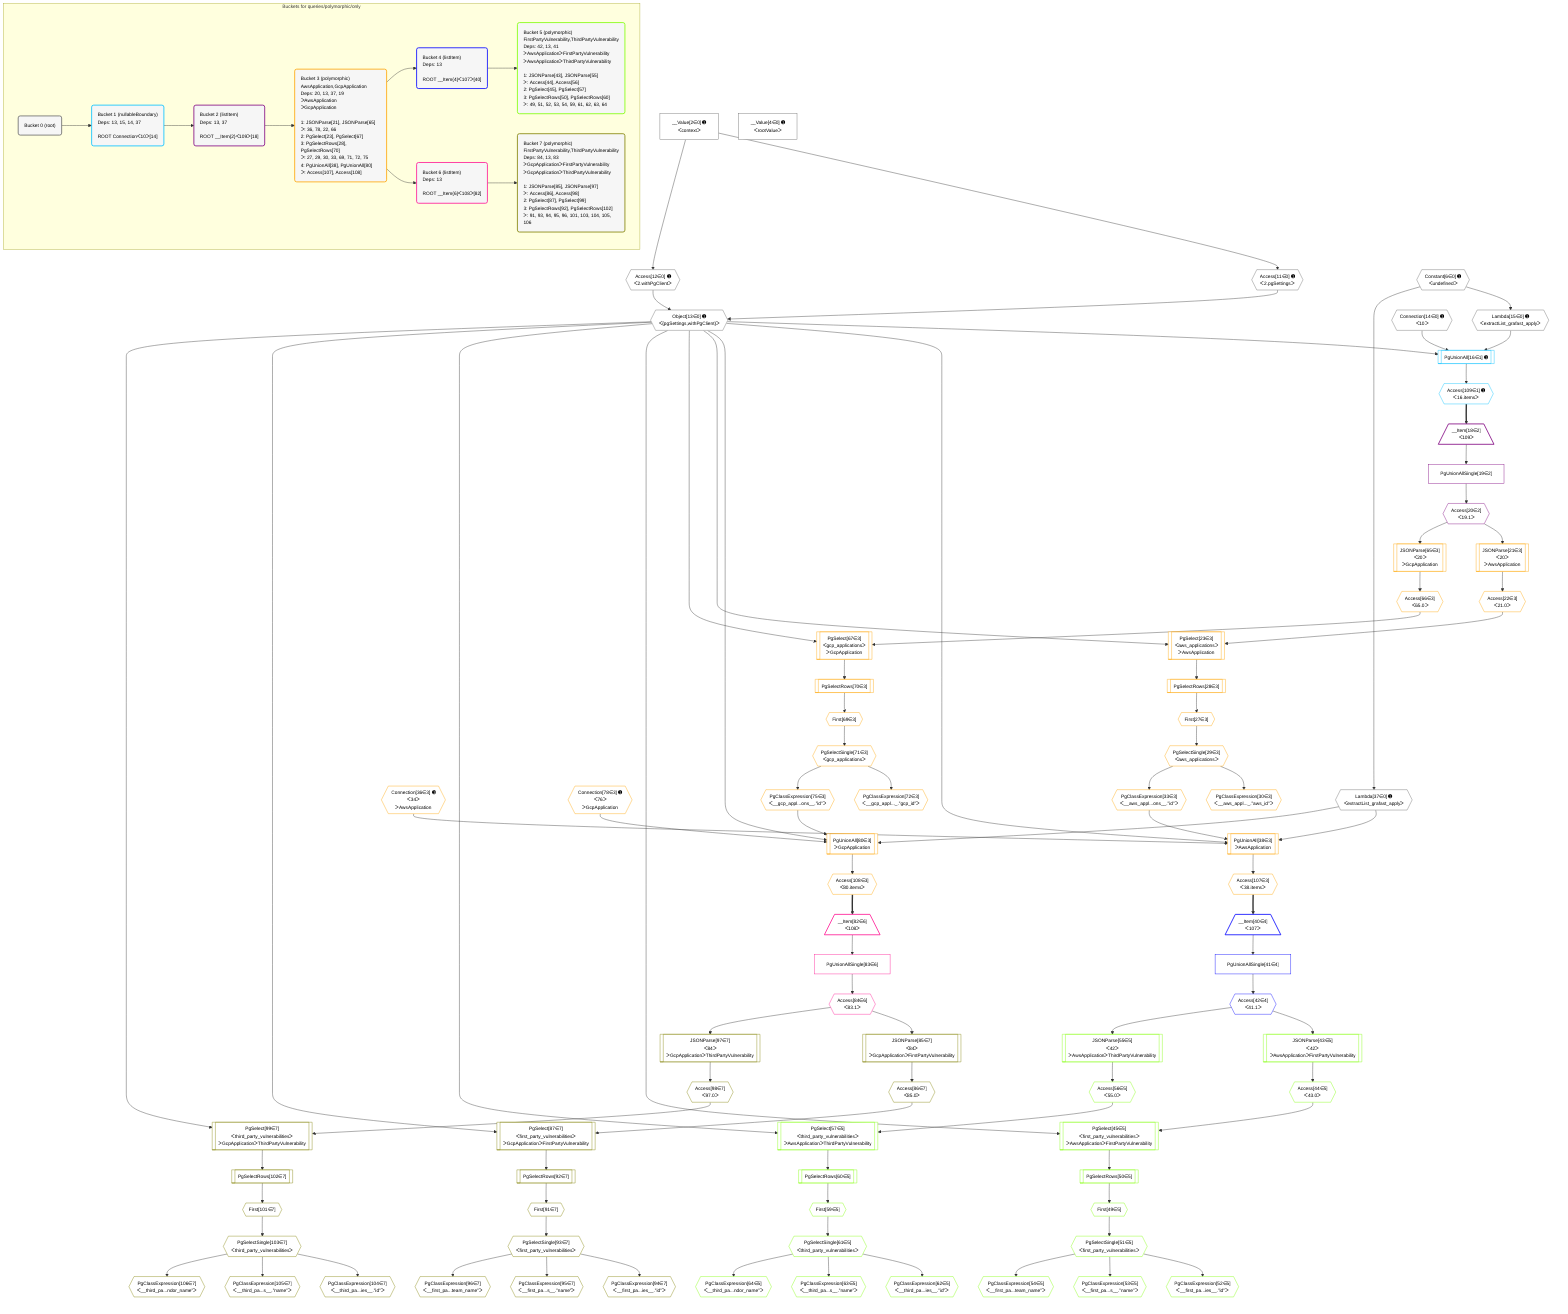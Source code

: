 %%{init: {'themeVariables': { 'fontSize': '12px'}}}%%
graph TD
    classDef path fill:#eee,stroke:#000,color:#000
    classDef plan fill:#fff,stroke-width:1px,color:#000
    classDef itemplan fill:#fff,stroke-width:2px,color:#000
    classDef unbatchedplan fill:#dff,stroke-width:1px,color:#000
    classDef sideeffectplan fill:#fcc,stroke-width:2px,color:#000
    classDef bucket fill:#f6f6f6,color:#000,stroke-width:2px,text-align:left


    %% plan dependencies
    Object13{{"Object[13∈0] ➊<br />ᐸ{pgSettings,withPgClient}ᐳ"}}:::plan
    Access11{{"Access[11∈0] ➊<br />ᐸ2.pgSettingsᐳ"}}:::plan
    Access12{{"Access[12∈0] ➊<br />ᐸ2.withPgClientᐳ"}}:::plan
    Access11 & Access12 --> Object13
    __Value2["__Value[2∈0] ➊<br />ᐸcontextᐳ"]:::plan
    __Value2 --> Access11
    __Value2 --> Access12
    Lambda15{{"Lambda[15∈0] ➊<br />ᐸextractList_grafast_applyᐳ"}}:::plan
    Constant6{{"Constant[6∈0] ➊<br />ᐸundefinedᐳ"}}:::plan
    Constant6 --> Lambda15
    Lambda37{{"Lambda[37∈0] ➊<br />ᐸextractList_grafast_applyᐳ"}}:::plan
    Constant6 --> Lambda37
    __Value4["__Value[4∈0] ➊<br />ᐸrootValueᐳ"]:::plan
    Connection14{{"Connection[14∈0] ➊<br />ᐸ10ᐳ"}}:::plan
    PgUnionAll16[["PgUnionAll[16∈1] ➊"]]:::plan
    Object13 & Lambda15 & Connection14 --> PgUnionAll16
    Access109{{"Access[109∈1] ➊<br />ᐸ16.itemsᐳ"}}:::plan
    PgUnionAll16 --> Access109
    __Item18[/"__Item[18∈2]<br />ᐸ109ᐳ"\]:::itemplan
    Access109 ==> __Item18
    PgUnionAllSingle19["PgUnionAllSingle[19∈2]"]:::plan
    __Item18 --> PgUnionAllSingle19
    Access20{{"Access[20∈2]<br />ᐸ19.1ᐳ"}}:::plan
    PgUnionAllSingle19 --> Access20
    PgUnionAll38[["PgUnionAll[38∈3]<br />ᐳAwsApplication"]]:::plan
    PgClassExpression33{{"PgClassExpression[33∈3]<br />ᐸ__aws_appl...ons__.”id”ᐳ"}}:::plan
    Connection36{{"Connection[36∈3] ➊<br />ᐸ34ᐳ<br />ᐳAwsApplication"}}:::plan
    Object13 & PgClassExpression33 & Lambda37 & Connection36 --> PgUnionAll38
    PgUnionAll80[["PgUnionAll[80∈3]<br />ᐳGcpApplication"]]:::plan
    PgClassExpression75{{"PgClassExpression[75∈3]<br />ᐸ__gcp_appl...ons__.”id”ᐳ"}}:::plan
    Connection78{{"Connection[78∈3] ➊<br />ᐸ76ᐳ<br />ᐳGcpApplication"}}:::plan
    Object13 & PgClassExpression75 & Lambda37 & Connection78 --> PgUnionAll80
    PgSelect23[["PgSelect[23∈3]<br />ᐸaws_applicationsᐳ<br />ᐳAwsApplication"]]:::plan
    Access22{{"Access[22∈3]<br />ᐸ21.0ᐳ"}}:::plan
    Object13 & Access22 --> PgSelect23
    PgSelect67[["PgSelect[67∈3]<br />ᐸgcp_applicationsᐳ<br />ᐳGcpApplication"]]:::plan
    Access66{{"Access[66∈3]<br />ᐸ65.0ᐳ"}}:::plan
    Object13 & Access66 --> PgSelect67
    JSONParse21[["JSONParse[21∈3]<br />ᐸ20ᐳ<br />ᐳAwsApplication"]]:::plan
    Access20 --> JSONParse21
    JSONParse21 --> Access22
    First27{{"First[27∈3]"}}:::plan
    PgSelectRows28[["PgSelectRows[28∈3]"]]:::plan
    PgSelectRows28 --> First27
    PgSelect23 --> PgSelectRows28
    PgSelectSingle29{{"PgSelectSingle[29∈3]<br />ᐸaws_applicationsᐳ"}}:::plan
    First27 --> PgSelectSingle29
    PgClassExpression30{{"PgClassExpression[30∈3]<br />ᐸ__aws_appl..._.”aws_id”ᐳ"}}:::plan
    PgSelectSingle29 --> PgClassExpression30
    PgSelectSingle29 --> PgClassExpression33
    JSONParse65[["JSONParse[65∈3]<br />ᐸ20ᐳ<br />ᐳGcpApplication"]]:::plan
    Access20 --> JSONParse65
    JSONParse65 --> Access66
    First69{{"First[69∈3]"}}:::plan
    PgSelectRows70[["PgSelectRows[70∈3]"]]:::plan
    PgSelectRows70 --> First69
    PgSelect67 --> PgSelectRows70
    PgSelectSingle71{{"PgSelectSingle[71∈3]<br />ᐸgcp_applicationsᐳ"}}:::plan
    First69 --> PgSelectSingle71
    PgClassExpression72{{"PgClassExpression[72∈3]<br />ᐸ__gcp_appl..._.”gcp_id”ᐳ"}}:::plan
    PgSelectSingle71 --> PgClassExpression72
    PgSelectSingle71 --> PgClassExpression75
    Access107{{"Access[107∈3]<br />ᐸ38.itemsᐳ"}}:::plan
    PgUnionAll38 --> Access107
    Access108{{"Access[108∈3]<br />ᐸ80.itemsᐳ"}}:::plan
    PgUnionAll80 --> Access108
    __Item40[/"__Item[40∈4]<br />ᐸ107ᐳ"\]:::itemplan
    Access107 ==> __Item40
    PgUnionAllSingle41["PgUnionAllSingle[41∈4]"]:::plan
    __Item40 --> PgUnionAllSingle41
    Access42{{"Access[42∈4]<br />ᐸ41.1ᐳ"}}:::plan
    PgUnionAllSingle41 --> Access42
    PgSelect45[["PgSelect[45∈5]<br />ᐸfirst_party_vulnerabilitiesᐳ<br />ᐳAwsApplicationᐳFirstPartyVulnerability"]]:::plan
    Access44{{"Access[44∈5]<br />ᐸ43.0ᐳ"}}:::plan
    Object13 & Access44 --> PgSelect45
    PgSelect57[["PgSelect[57∈5]<br />ᐸthird_party_vulnerabilitiesᐳ<br />ᐳAwsApplicationᐳThirdPartyVulnerability"]]:::plan
    Access56{{"Access[56∈5]<br />ᐸ55.0ᐳ"}}:::plan
    Object13 & Access56 --> PgSelect57
    JSONParse43[["JSONParse[43∈5]<br />ᐸ42ᐳ<br />ᐳAwsApplicationᐳFirstPartyVulnerability"]]:::plan
    Access42 --> JSONParse43
    JSONParse43 --> Access44
    First49{{"First[49∈5]"}}:::plan
    PgSelectRows50[["PgSelectRows[50∈5]"]]:::plan
    PgSelectRows50 --> First49
    PgSelect45 --> PgSelectRows50
    PgSelectSingle51{{"PgSelectSingle[51∈5]<br />ᐸfirst_party_vulnerabilitiesᐳ"}}:::plan
    First49 --> PgSelectSingle51
    PgClassExpression52{{"PgClassExpression[52∈5]<br />ᐸ__first_pa...ies__.”id”ᐳ"}}:::plan
    PgSelectSingle51 --> PgClassExpression52
    PgClassExpression53{{"PgClassExpression[53∈5]<br />ᐸ__first_pa...s__.”name”ᐳ"}}:::plan
    PgSelectSingle51 --> PgClassExpression53
    PgClassExpression54{{"PgClassExpression[54∈5]<br />ᐸ__first_pa...team_name”ᐳ"}}:::plan
    PgSelectSingle51 --> PgClassExpression54
    JSONParse55[["JSONParse[55∈5]<br />ᐸ42ᐳ<br />ᐳAwsApplicationᐳThirdPartyVulnerability"]]:::plan
    Access42 --> JSONParse55
    JSONParse55 --> Access56
    First59{{"First[59∈5]"}}:::plan
    PgSelectRows60[["PgSelectRows[60∈5]"]]:::plan
    PgSelectRows60 --> First59
    PgSelect57 --> PgSelectRows60
    PgSelectSingle61{{"PgSelectSingle[61∈5]<br />ᐸthird_party_vulnerabilitiesᐳ"}}:::plan
    First59 --> PgSelectSingle61
    PgClassExpression62{{"PgClassExpression[62∈5]<br />ᐸ__third_pa...ies__.”id”ᐳ"}}:::plan
    PgSelectSingle61 --> PgClassExpression62
    PgClassExpression63{{"PgClassExpression[63∈5]<br />ᐸ__third_pa...s__.”name”ᐳ"}}:::plan
    PgSelectSingle61 --> PgClassExpression63
    PgClassExpression64{{"PgClassExpression[64∈5]<br />ᐸ__third_pa...ndor_name”ᐳ"}}:::plan
    PgSelectSingle61 --> PgClassExpression64
    __Item82[/"__Item[82∈6]<br />ᐸ108ᐳ"\]:::itemplan
    Access108 ==> __Item82
    PgUnionAllSingle83["PgUnionAllSingle[83∈6]"]:::plan
    __Item82 --> PgUnionAllSingle83
    Access84{{"Access[84∈6]<br />ᐸ83.1ᐳ"}}:::plan
    PgUnionAllSingle83 --> Access84
    PgSelect87[["PgSelect[87∈7]<br />ᐸfirst_party_vulnerabilitiesᐳ<br />ᐳGcpApplicationᐳFirstPartyVulnerability"]]:::plan
    Access86{{"Access[86∈7]<br />ᐸ85.0ᐳ"}}:::plan
    Object13 & Access86 --> PgSelect87
    PgSelect99[["PgSelect[99∈7]<br />ᐸthird_party_vulnerabilitiesᐳ<br />ᐳGcpApplicationᐳThirdPartyVulnerability"]]:::plan
    Access98{{"Access[98∈7]<br />ᐸ97.0ᐳ"}}:::plan
    Object13 & Access98 --> PgSelect99
    JSONParse85[["JSONParse[85∈7]<br />ᐸ84ᐳ<br />ᐳGcpApplicationᐳFirstPartyVulnerability"]]:::plan
    Access84 --> JSONParse85
    JSONParse85 --> Access86
    First91{{"First[91∈7]"}}:::plan
    PgSelectRows92[["PgSelectRows[92∈7]"]]:::plan
    PgSelectRows92 --> First91
    PgSelect87 --> PgSelectRows92
    PgSelectSingle93{{"PgSelectSingle[93∈7]<br />ᐸfirst_party_vulnerabilitiesᐳ"}}:::plan
    First91 --> PgSelectSingle93
    PgClassExpression94{{"PgClassExpression[94∈7]<br />ᐸ__first_pa...ies__.”id”ᐳ"}}:::plan
    PgSelectSingle93 --> PgClassExpression94
    PgClassExpression95{{"PgClassExpression[95∈7]<br />ᐸ__first_pa...s__.”name”ᐳ"}}:::plan
    PgSelectSingle93 --> PgClassExpression95
    PgClassExpression96{{"PgClassExpression[96∈7]<br />ᐸ__first_pa...team_name”ᐳ"}}:::plan
    PgSelectSingle93 --> PgClassExpression96
    JSONParse97[["JSONParse[97∈7]<br />ᐸ84ᐳ<br />ᐳGcpApplicationᐳThirdPartyVulnerability"]]:::plan
    Access84 --> JSONParse97
    JSONParse97 --> Access98
    First101{{"First[101∈7]"}}:::plan
    PgSelectRows102[["PgSelectRows[102∈7]"]]:::plan
    PgSelectRows102 --> First101
    PgSelect99 --> PgSelectRows102
    PgSelectSingle103{{"PgSelectSingle[103∈7]<br />ᐸthird_party_vulnerabilitiesᐳ"}}:::plan
    First101 --> PgSelectSingle103
    PgClassExpression104{{"PgClassExpression[104∈7]<br />ᐸ__third_pa...ies__.”id”ᐳ"}}:::plan
    PgSelectSingle103 --> PgClassExpression104
    PgClassExpression105{{"PgClassExpression[105∈7]<br />ᐸ__third_pa...s__.”name”ᐳ"}}:::plan
    PgSelectSingle103 --> PgClassExpression105
    PgClassExpression106{{"PgClassExpression[106∈7]<br />ᐸ__third_pa...ndor_name”ᐳ"}}:::plan
    PgSelectSingle103 --> PgClassExpression106

    %% define steps

    subgraph "Buckets for queries/polymorphic/only"
    Bucket0("Bucket 0 (root)"):::bucket
    classDef bucket0 stroke:#696969
    class Bucket0,__Value2,__Value4,Constant6,Access11,Access12,Object13,Connection14,Lambda15,Lambda37 bucket0
    Bucket1("Bucket 1 (nullableBoundary)<br />Deps: 13, 15, 14, 37<br /><br />ROOT Connectionᐸ10ᐳ[14]"):::bucket
    classDef bucket1 stroke:#00bfff
    class Bucket1,PgUnionAll16,Access109 bucket1
    Bucket2("Bucket 2 (listItem)<br />Deps: 13, 37<br /><br />ROOT __Item{2}ᐸ109ᐳ[18]"):::bucket
    classDef bucket2 stroke:#7f007f
    class Bucket2,__Item18,PgUnionAllSingle19,Access20 bucket2
    Bucket3("Bucket 3 (polymorphic)<br />AwsApplication,GcpApplication<br />Deps: 20, 13, 37, 19<br />ᐳAwsApplication<br />ᐳGcpApplication<br /><br />1: JSONParse[21], JSONParse[65]<br />ᐳ: 36, 78, 22, 66<br />2: PgSelect[23], PgSelect[67]<br />3: PgSelectRows[28], PgSelectRows[70]<br />ᐳ: 27, 29, 30, 33, 69, 71, 72, 75<br />4: PgUnionAll[38], PgUnionAll[80]<br />ᐳ: Access[107], Access[108]"):::bucket
    classDef bucket3 stroke:#ffa500
    class Bucket3,JSONParse21,Access22,PgSelect23,First27,PgSelectRows28,PgSelectSingle29,PgClassExpression30,PgClassExpression33,Connection36,PgUnionAll38,JSONParse65,Access66,PgSelect67,First69,PgSelectRows70,PgSelectSingle71,PgClassExpression72,PgClassExpression75,Connection78,PgUnionAll80,Access107,Access108 bucket3
    Bucket4("Bucket 4 (listItem)<br />Deps: 13<br /><br />ROOT __Item{4}ᐸ107ᐳ[40]"):::bucket
    classDef bucket4 stroke:#0000ff
    class Bucket4,__Item40,PgUnionAllSingle41,Access42 bucket4
    Bucket5("Bucket 5 (polymorphic)<br />FirstPartyVulnerability,ThirdPartyVulnerability<br />Deps: 42, 13, 41<br />ᐳAwsApplicationᐳFirstPartyVulnerability<br />ᐳAwsApplicationᐳThirdPartyVulnerability<br /><br />1: JSONParse[43], JSONParse[55]<br />ᐳ: Access[44], Access[56]<br />2: PgSelect[45], PgSelect[57]<br />3: PgSelectRows[50], PgSelectRows[60]<br />ᐳ: 49, 51, 52, 53, 54, 59, 61, 62, 63, 64"):::bucket
    classDef bucket5 stroke:#7fff00
    class Bucket5,JSONParse43,Access44,PgSelect45,First49,PgSelectRows50,PgSelectSingle51,PgClassExpression52,PgClassExpression53,PgClassExpression54,JSONParse55,Access56,PgSelect57,First59,PgSelectRows60,PgSelectSingle61,PgClassExpression62,PgClassExpression63,PgClassExpression64 bucket5
    Bucket6("Bucket 6 (listItem)<br />Deps: 13<br /><br />ROOT __Item{6}ᐸ108ᐳ[82]"):::bucket
    classDef bucket6 stroke:#ff1493
    class Bucket6,__Item82,PgUnionAllSingle83,Access84 bucket6
    Bucket7("Bucket 7 (polymorphic)<br />FirstPartyVulnerability,ThirdPartyVulnerability<br />Deps: 84, 13, 83<br />ᐳGcpApplicationᐳFirstPartyVulnerability<br />ᐳGcpApplicationᐳThirdPartyVulnerability<br /><br />1: JSONParse[85], JSONParse[97]<br />ᐳ: Access[86], Access[98]<br />2: PgSelect[87], PgSelect[99]<br />3: PgSelectRows[92], PgSelectRows[102]<br />ᐳ: 91, 93, 94, 95, 96, 101, 103, 104, 105, 106"):::bucket
    classDef bucket7 stroke:#808000
    class Bucket7,JSONParse85,Access86,PgSelect87,First91,PgSelectRows92,PgSelectSingle93,PgClassExpression94,PgClassExpression95,PgClassExpression96,JSONParse97,Access98,PgSelect99,First101,PgSelectRows102,PgSelectSingle103,PgClassExpression104,PgClassExpression105,PgClassExpression106 bucket7
    Bucket0 --> Bucket1
    Bucket1 --> Bucket2
    Bucket2 --> Bucket3
    Bucket3 --> Bucket4 & Bucket6
    Bucket4 --> Bucket5
    Bucket6 --> Bucket7
    end